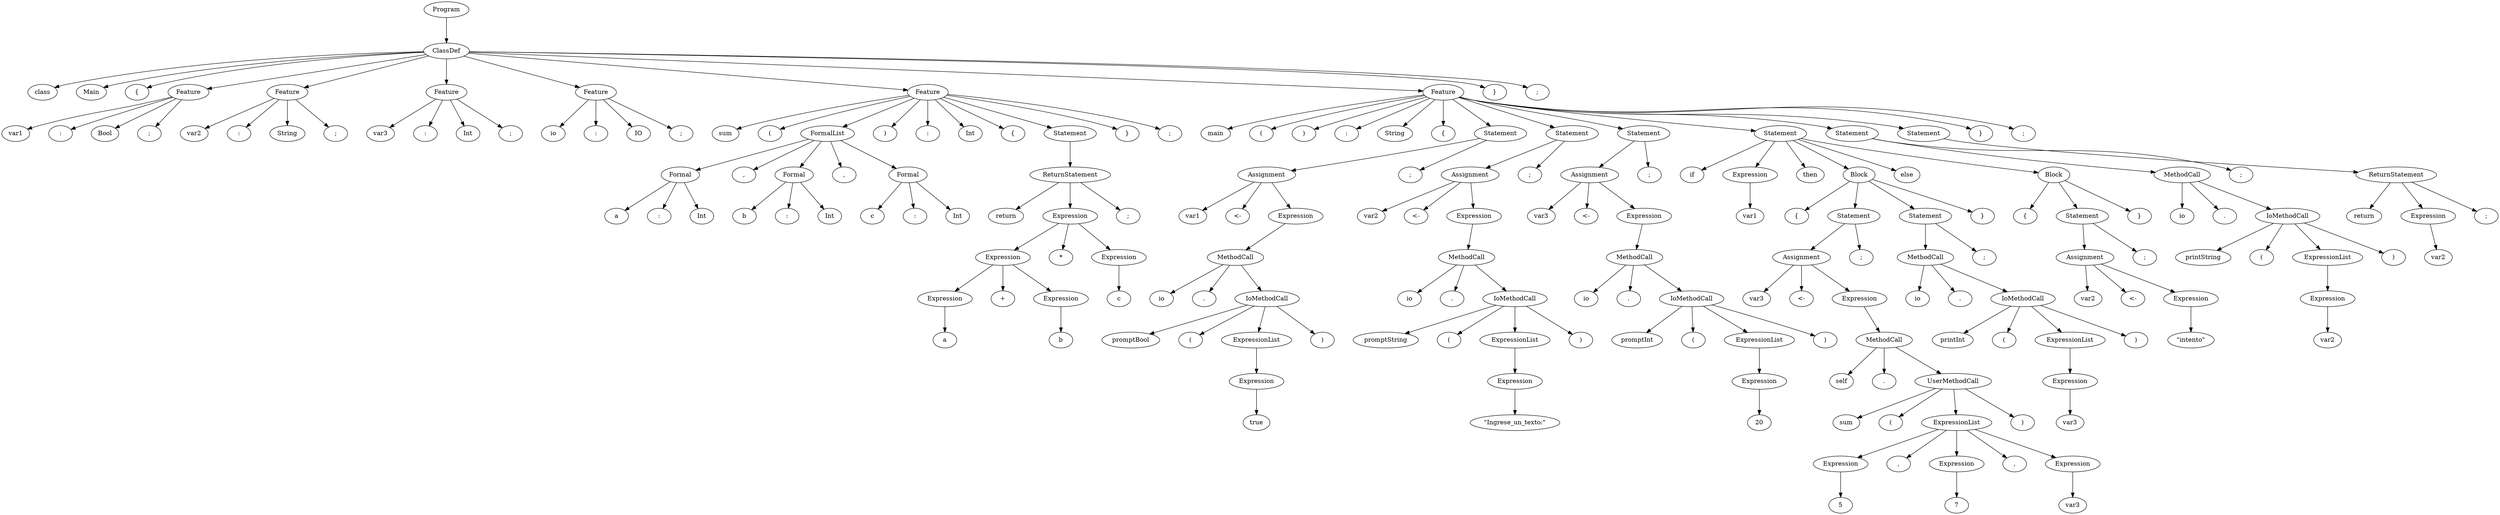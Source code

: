 digraph tree {
rankdir=TB;
nodesep=0.6;
ranksep=0.8;
    "Program_2788631005776" [label="Program"];
    "ClassDef_2788631006000" [label="ClassDef"];
    "class_2788631235520" [label="class"];
    "Main_2788631235712" [label="Main"];
    "{_2788631237248" [label="{"];
    "Feature_2788631006112" [label="Feature"];
    "var1_2788631237696" [label="var1"];
    ":_2788631238336" [label=":"];
    "Bool_2788631238400" [label="Bool"];
    ";_2788631238464" [label=";"];
    "Feature_2788631006560" [label="Feature"];
    "var2_2788631238208" [label="var2"];
    ":_2788631238656" [label=":"];
    "String_2788631238720" [label="String"];
    ";_2788631238784" [label=";"];
    "Feature_2788631006672" [label="Feature"];
    "var3_2788631238912" [label="var3"];
    ":_2788631238976" [label=":"];
    "Int_2788631239040" [label="Int"];
    ";_2788631239104" [label=";"];
    "Feature_2788631006784" [label="Feature"];
    "io_2788631239232" [label="io"];
    ":_2788631239296" [label=":"];
    "IO_2788631239360" [label="IO"];
    ";_2788631239424" [label=";"];
    "Feature_2788631006896" [label="Feature"];
    "sum_2788631239552" [label="sum"];
    "(_2788631239680" [label="("];
    "FormalList_2788631007120" [label="FormalList"];
    "Formal_2788631007232" [label="Formal"];
    "a_2788631239808" [label="a"];
    ":_2788631240000" [label=":"];
    "Int_2788631240064" [label="Int"];
    ",_2788631240192" [label=","];
    "Formal_2788631007344" [label="Formal"];
    "b_2788631240320" [label="b"];
    ":_2788631240384" [label=":"];
    "Int_2788631240448" [label="Int"];
    ",_2788631240576" [label=","];
    "Formal_2788631007456" [label="Formal"];
    "c_2788631239936" [label="c"];
    ":_2788631240832" [label=":"];
    "Int_2788631240896" [label="Int"];
    ")_2788631240960" [label=")"];
    ":_2788631241024" [label=":"];
    "Int_2788631241152" [label="Int"];
    "{_2788631241216" [label="{"];
    "Statement_2788631007568" [label="Statement"];
    "ReturnStatement_2788631007904" [label="ReturnStatement"];
    "return_2788631242432" [label="return"];
    "Expression_2788631009248" [label="Expression"];
    "Expression_2788631008576" [label="Expression"];
    "Expression_2788631008016" [label="Expression"];
    "a_2788631241408" [label="a"];
    "+_2788629959744" [label="+"];
    "Expression_2788631008800" [label="Expression"];
    "b_2788631245440" [label="b"];
    "*_2788631246144" [label="*"];
    "Expression_2788631009136" [label="Expression"];
    "c_2788631246080" [label="c"];
    ";_2788631246272" [label=";"];
    "}_2788631245952" [label="}"];
    ";_2788631243072" [label=";"];
    "Feature_2788631009584" [label="Feature"];
    "main_2788631246208" [label="main"];
    "(_2788631246336" [label="("];
    ")_2788631240768" [label=")"];
    ":_2788631246400" [label=":"];
    "String_2788631246464" [label="String"];
    "{_2788631246592" [label="{"];
    "Statement_2788631009696" [label="Statement"];
    "Assignment_2788631010032" [label="Assignment"];
    "var1_2788631246720" [label="var1"];
    "<-_2788631246656" [label="<-"];
    "Expression_2788631010144" [label="Expression"];
    "MethodCall_2788631010368" [label="MethodCall"];
    "io_2788631246848" [label="io"];
    "._2788631246784" [label="."];
    "IoMethodCall_2788631010480" [label="IoMethodCall"];
    "promptBool_2788615191936" [label="promptBool"];
    "(_2788631246912" [label="("];
    "ExpressionList_2788631010592" [label="ExpressionList"];
    "Expression_2788631010704" [label="Expression"];
    "true_2788631247040" [label="true"];
    ")_2788631247296" [label=")"];
    ";_2788631247360" [label=";"];
    "Statement_2788631011040" [label="Statement"];
    "Assignment_2788631011152" [label="Assignment"];
    "var2_2788631247424" [label="var2"];
    "<-_2788631247488" [label="<-"];
    "Expression_2788631011264" [label="Expression"];
    "MethodCall_2788631011376" [label="MethodCall"];
    "io_2788631247552" [label="io"];
    "._2788631247616" [label="."];
    "IoMethodCall_2788631011488" [label="IoMethodCall"];
    "promptString_2788631247744" [label="promptString"];
    "(_2788631247104" [label="("];
    "ExpressionList_2788631011600" [label="ExpressionList"];
    "Expression_2788631011712" [label="Expression"];
    "\\\"Ingrese_un_texto:\\\"_2788631247680" [label="\"Ingrese_un_texto:\""];
    ")_2788631248000" [label=")"];
    ";_2788631248064" [label=";"];
    "Statement_2788631011936" [label="Statement"];
    "Assignment_2788631012048" [label="Assignment"];
    "var3_2788631248192" [label="var3"];
    "<-_2788631248256" [label="<-"];
    "Expression_2788631012160" [label="Expression"];
    "MethodCall_2788631012272" [label="MethodCall"];
    "io_2788631247936" [label="io"];
    "._2788631248512" [label="."];
    "IoMethodCall_2788631012384" [label="IoMethodCall"];
    "promptInt_2788631248640" [label="promptInt"];
    "(_2788631248704" [label="("];
    "ExpressionList_2788631012496" [label="ExpressionList"];
    "Expression_2788631012608" [label="Expression"];
    "20_2788631248448" [label="20"];
    ")_2788631380160" [label=")"];
    ";_2788631380224" [label=";"];
    "Statement_2788631012832" [label="Statement"];
    "if_2788631380352" [label="if"];
    "Expression_2788631013056" [label="Expression"];
    "var1_2788631380544" [label="var1"];
    "then_2788631380672" [label="then"];
    "Block_2788631013392" [label="Block"];
    "{_2788628969984" [label="{"];
    "Statement_2788631013504" [label="Statement"];
    "Assignment_2788631013616" [label="Assignment"];
    "var3_2788631380928" [label="var3"];
    "<-_2788631381184" [label="<-"];
    "Expression_2788631013728" [label="Expression"];
    "MethodCall_2788631013840" [label="MethodCall"];
    "self_2788631381120" [label="self"];
    "._2788631381440" [label="."];
    "UserMethodCall_2788631013952" [label="UserMethodCall"];
    "sum_2788631381568" [label="sum"];
    "(_2788631381632" [label="("];
    "ExpressionList_2788631014064" [label="ExpressionList"];
    "Expression_2788631014176" [label="Expression"];
    "5_2788631381376" [label="5"];
    ",_2788631381952" [label=","];
    "Expression_2788631014400" [label="Expression"];
    "7_2788631382208" [label="7"];
    ",_2788631382336" [label=","];
    "Expression_2788631014512" [label="Expression"];
    "var3_2788631382464" [label="var3"];
    ")_2788631382784" [label=")"];
    ";_2788631382848" [label=";"];
    "Statement_2788631014736" [label="Statement"];
    "MethodCall_2788631014960" [label="MethodCall"];
    "io_2788631383040" [label="io"];
    "._2788631383168" [label="."];
    "IoMethodCall_2788631015072" [label="IoMethodCall"];
    "printInt_2788631383296" [label="printInt"];
    "(_2788631383360" [label="("];
    "ExpressionList_2788631015184" [label="ExpressionList"];
    "Expression_2788631015296" [label="Expression"];
    "var3_2788631383104" [label="var3"];
    ")_2788631383616" [label=")"];
    ";_2788631383680" [label=";"];
    "}_2788631383744" [label="}"];
    "else_2788631383808" [label="else"];
    "Block_2788631015408" [label="Block"];
    "{_2788631383872" [label="{"];
    "Statement_2788631015520" [label="Statement"];
    "Assignment_2788631015632" [label="Assignment"];
    "var2_2788631384064" [label="var2"];
    "<-_2788631384320" [label="<-"];
    "Expression_2788631015744" [label="Expression"];
    "\\\"intento\\\"_2788631384448" [label="\"intento\""];
    ";_2788631384512" [label=";"];
    "}_2788631384576" [label="}"];
    "Statement_2788631015856" [label="Statement"];
    "MethodCall_2788631015968" [label="MethodCall"];
    "io_2788631384256" [label="io"];
    "._2788631384832" [label="."];
    "IoMethodCall_2788631016080" [label="IoMethodCall"];
    "printString_2788631384960" [label="printString"];
    "(_2788631385024" [label="("];
    "ExpressionList_2788631016192" [label="ExpressionList"];
    "Expression_2788631016304" [label="Expression"];
    "var2_2788631384768" [label="var2"];
    ")_2788631385280" [label=")"];
    ";_2788631385344" [label=";"];
    "Statement_2788631016416" [label="Statement"];
    "ReturnStatement_2788631016528" [label="ReturnStatement"];
    "return_2788631385408" [label="return"];
    "Expression_2788631016640" [label="Expression"];
    "var2_2788631385664" [label="var2"];
    ";_2788631385728" [label=";"];
    "}_2788631385792" [label="}"];
    ";_2788631385856" [label=";"];
    "}_2788631385920" [label="}"];
    ";_2788631385984" [label=";"];
    "Program_2788631005776" -> "ClassDef_2788631006000";
    "ClassDef_2788631006000" -> "class_2788631235520";
    "ClassDef_2788631006000" -> "Main_2788631235712";
    "ClassDef_2788631006000" -> "{_2788631237248";
    "ClassDef_2788631006000" -> "Feature_2788631006112";
    "ClassDef_2788631006000" -> "Feature_2788631006560";
    "ClassDef_2788631006000" -> "Feature_2788631006672";
    "ClassDef_2788631006000" -> "Feature_2788631006784";
    "ClassDef_2788631006000" -> "Feature_2788631006896";
    "ClassDef_2788631006000" -> "Feature_2788631009584";
    "ClassDef_2788631006000" -> "}_2788631385920";
    "ClassDef_2788631006000" -> ";_2788631385984";
    "Feature_2788631006112" -> "var1_2788631237696";
    "Feature_2788631006112" -> ":_2788631238336";
    "Feature_2788631006112" -> "Bool_2788631238400";
    "Feature_2788631006112" -> ";_2788631238464";
    "Feature_2788631006560" -> "var2_2788631238208";
    "Feature_2788631006560" -> ":_2788631238656";
    "Feature_2788631006560" -> "String_2788631238720";
    "Feature_2788631006560" -> ";_2788631238784";
    "Feature_2788631006672" -> "var3_2788631238912";
    "Feature_2788631006672" -> ":_2788631238976";
    "Feature_2788631006672" -> "Int_2788631239040";
    "Feature_2788631006672" -> ";_2788631239104";
    "Feature_2788631006784" -> "io_2788631239232";
    "Feature_2788631006784" -> ":_2788631239296";
    "Feature_2788631006784" -> "IO_2788631239360";
    "Feature_2788631006784" -> ";_2788631239424";
    "Feature_2788631006896" -> "sum_2788631239552";
    "Feature_2788631006896" -> "(_2788631239680";
    "Feature_2788631006896" -> "FormalList_2788631007120";
    "Feature_2788631006896" -> ")_2788631240960";
    "Feature_2788631006896" -> ":_2788631241024";
    "Feature_2788631006896" -> "Int_2788631241152";
    "Feature_2788631006896" -> "{_2788631241216";
    "Feature_2788631006896" -> "Statement_2788631007568";
    "Feature_2788631006896" -> "}_2788631245952";
    "Feature_2788631006896" -> ";_2788631243072";
    "FormalList_2788631007120" -> "Formal_2788631007232";
    "FormalList_2788631007120" -> ",_2788631240192";
    "FormalList_2788631007120" -> "Formal_2788631007344";
    "FormalList_2788631007120" -> ",_2788631240576";
    "FormalList_2788631007120" -> "Formal_2788631007456";
    "Formal_2788631007232" -> "a_2788631239808";
    "Formal_2788631007232" -> ":_2788631240000";
    "Formal_2788631007232" -> "Int_2788631240064";
    "Formal_2788631007344" -> "b_2788631240320";
    "Formal_2788631007344" -> ":_2788631240384";
    "Formal_2788631007344" -> "Int_2788631240448";
    "Formal_2788631007456" -> "c_2788631239936";
    "Formal_2788631007456" -> ":_2788631240832";
    "Formal_2788631007456" -> "Int_2788631240896";
    "Statement_2788631007568" -> "ReturnStatement_2788631007904";
    "ReturnStatement_2788631007904" -> "return_2788631242432";
    "ReturnStatement_2788631007904" -> "Expression_2788631009248";
    "ReturnStatement_2788631007904" -> ";_2788631246272";
    "Expression_2788631009248" -> "Expression_2788631008576";
    "Expression_2788631009248" -> "*_2788631246144";
    "Expression_2788631009248" -> "Expression_2788631009136";
    "Expression_2788631008576" -> "Expression_2788631008016";
    "Expression_2788631008576" -> "+_2788629959744";
    "Expression_2788631008576" -> "Expression_2788631008800";
    "Expression_2788631008016" -> "a_2788631241408";
    "Expression_2788631008800" -> "b_2788631245440";
    "Expression_2788631009136" -> "c_2788631246080";
    "Feature_2788631009584" -> "main_2788631246208";
    "Feature_2788631009584" -> "(_2788631246336";
    "Feature_2788631009584" -> ")_2788631240768";
    "Feature_2788631009584" -> ":_2788631246400";
    "Feature_2788631009584" -> "String_2788631246464";
    "Feature_2788631009584" -> "{_2788631246592";
    "Feature_2788631009584" -> "Statement_2788631009696";
    "Feature_2788631009584" -> "Statement_2788631011040";
    "Feature_2788631009584" -> "Statement_2788631011936";
    "Feature_2788631009584" -> "Statement_2788631012832";
    "Feature_2788631009584" -> "Statement_2788631015856";
    "Feature_2788631009584" -> "Statement_2788631016416";
    "Feature_2788631009584" -> "}_2788631385792";
    "Feature_2788631009584" -> ";_2788631385856";
    "Statement_2788631009696" -> "Assignment_2788631010032";
    "Statement_2788631009696" -> ";_2788631247360";
    "Assignment_2788631010032" -> "var1_2788631246720";
    "Assignment_2788631010032" -> "<-_2788631246656";
    "Assignment_2788631010032" -> "Expression_2788631010144";
    "Expression_2788631010144" -> "MethodCall_2788631010368";
    "MethodCall_2788631010368" -> "io_2788631246848";
    "MethodCall_2788631010368" -> "._2788631246784";
    "MethodCall_2788631010368" -> "IoMethodCall_2788631010480";
    "IoMethodCall_2788631010480" -> "promptBool_2788615191936";
    "IoMethodCall_2788631010480" -> "(_2788631246912";
    "IoMethodCall_2788631010480" -> "ExpressionList_2788631010592";
    "IoMethodCall_2788631010480" -> ")_2788631247296";
    "ExpressionList_2788631010592" -> "Expression_2788631010704";
    "Expression_2788631010704" -> "true_2788631247040";
    "Statement_2788631011040" -> "Assignment_2788631011152";
    "Statement_2788631011040" -> ";_2788631248064";
    "Assignment_2788631011152" -> "var2_2788631247424";
    "Assignment_2788631011152" -> "<-_2788631247488";
    "Assignment_2788631011152" -> "Expression_2788631011264";
    "Expression_2788631011264" -> "MethodCall_2788631011376";
    "MethodCall_2788631011376" -> "io_2788631247552";
    "MethodCall_2788631011376" -> "._2788631247616";
    "MethodCall_2788631011376" -> "IoMethodCall_2788631011488";
    "IoMethodCall_2788631011488" -> "promptString_2788631247744";
    "IoMethodCall_2788631011488" -> "(_2788631247104";
    "IoMethodCall_2788631011488" -> "ExpressionList_2788631011600";
    "IoMethodCall_2788631011488" -> ")_2788631248000";
    "ExpressionList_2788631011600" -> "Expression_2788631011712";
    "Expression_2788631011712" -> "\\\"Ingrese_un_texto:\\\"_2788631247680";
    "Statement_2788631011936" -> "Assignment_2788631012048";
    "Statement_2788631011936" -> ";_2788631380224";
    "Assignment_2788631012048" -> "var3_2788631248192";
    "Assignment_2788631012048" -> "<-_2788631248256";
    "Assignment_2788631012048" -> "Expression_2788631012160";
    "Expression_2788631012160" -> "MethodCall_2788631012272";
    "MethodCall_2788631012272" -> "io_2788631247936";
    "MethodCall_2788631012272" -> "._2788631248512";
    "MethodCall_2788631012272" -> "IoMethodCall_2788631012384";
    "IoMethodCall_2788631012384" -> "promptInt_2788631248640";
    "IoMethodCall_2788631012384" -> "(_2788631248704";
    "IoMethodCall_2788631012384" -> "ExpressionList_2788631012496";
    "IoMethodCall_2788631012384" -> ")_2788631380160";
    "ExpressionList_2788631012496" -> "Expression_2788631012608";
    "Expression_2788631012608" -> "20_2788631248448";
    "Statement_2788631012832" -> "if_2788631380352";
    "Statement_2788631012832" -> "Expression_2788631013056";
    "Statement_2788631012832" -> "then_2788631380672";
    "Statement_2788631012832" -> "Block_2788631013392";
    "Statement_2788631012832" -> "else_2788631383808";
    "Statement_2788631012832" -> "Block_2788631015408";
    "Expression_2788631013056" -> "var1_2788631380544";
    "Block_2788631013392" -> "{_2788628969984";
    "Block_2788631013392" -> "Statement_2788631013504";
    "Block_2788631013392" -> "Statement_2788631014736";
    "Block_2788631013392" -> "}_2788631383744";
    "Statement_2788631013504" -> "Assignment_2788631013616";
    "Statement_2788631013504" -> ";_2788631382848";
    "Assignment_2788631013616" -> "var3_2788631380928";
    "Assignment_2788631013616" -> "<-_2788631381184";
    "Assignment_2788631013616" -> "Expression_2788631013728";
    "Expression_2788631013728" -> "MethodCall_2788631013840";
    "MethodCall_2788631013840" -> "self_2788631381120";
    "MethodCall_2788631013840" -> "._2788631381440";
    "MethodCall_2788631013840" -> "UserMethodCall_2788631013952";
    "UserMethodCall_2788631013952" -> "sum_2788631381568";
    "UserMethodCall_2788631013952" -> "(_2788631381632";
    "UserMethodCall_2788631013952" -> "ExpressionList_2788631014064";
    "UserMethodCall_2788631013952" -> ")_2788631382784";
    "ExpressionList_2788631014064" -> "Expression_2788631014176";
    "ExpressionList_2788631014064" -> ",_2788631381952";
    "ExpressionList_2788631014064" -> "Expression_2788631014400";
    "ExpressionList_2788631014064" -> ",_2788631382336";
    "ExpressionList_2788631014064" -> "Expression_2788631014512";
    "Expression_2788631014176" -> "5_2788631381376";
    "Expression_2788631014400" -> "7_2788631382208";
    "Expression_2788631014512" -> "var3_2788631382464";
    "Statement_2788631014736" -> "MethodCall_2788631014960";
    "Statement_2788631014736" -> ";_2788631383680";
    "MethodCall_2788631014960" -> "io_2788631383040";
    "MethodCall_2788631014960" -> "._2788631383168";
    "MethodCall_2788631014960" -> "IoMethodCall_2788631015072";
    "IoMethodCall_2788631015072" -> "printInt_2788631383296";
    "IoMethodCall_2788631015072" -> "(_2788631383360";
    "IoMethodCall_2788631015072" -> "ExpressionList_2788631015184";
    "IoMethodCall_2788631015072" -> ")_2788631383616";
    "ExpressionList_2788631015184" -> "Expression_2788631015296";
    "Expression_2788631015296" -> "var3_2788631383104";
    "Block_2788631015408" -> "{_2788631383872";
    "Block_2788631015408" -> "Statement_2788631015520";
    "Block_2788631015408" -> "}_2788631384576";
    "Statement_2788631015520" -> "Assignment_2788631015632";
    "Statement_2788631015520" -> ";_2788631384512";
    "Assignment_2788631015632" -> "var2_2788631384064";
    "Assignment_2788631015632" -> "<-_2788631384320";
    "Assignment_2788631015632" -> "Expression_2788631015744";
    "Expression_2788631015744" -> "\\\"intento\\\"_2788631384448";
    "Statement_2788631015856" -> "MethodCall_2788631015968";
    "Statement_2788631015856" -> ";_2788631385344";
    "MethodCall_2788631015968" -> "io_2788631384256";
    "MethodCall_2788631015968" -> "._2788631384832";
    "MethodCall_2788631015968" -> "IoMethodCall_2788631016080";
    "IoMethodCall_2788631016080" -> "printString_2788631384960";
    "IoMethodCall_2788631016080" -> "(_2788631385024";
    "IoMethodCall_2788631016080" -> "ExpressionList_2788631016192";
    "IoMethodCall_2788631016080" -> ")_2788631385280";
    "ExpressionList_2788631016192" -> "Expression_2788631016304";
    "Expression_2788631016304" -> "var2_2788631384768";
    "Statement_2788631016416" -> "ReturnStatement_2788631016528";
    "ReturnStatement_2788631016528" -> "return_2788631385408";
    "ReturnStatement_2788631016528" -> "Expression_2788631016640";
    "ReturnStatement_2788631016528" -> ";_2788631385728";
    "Expression_2788631016640" -> "var2_2788631385664";
}
